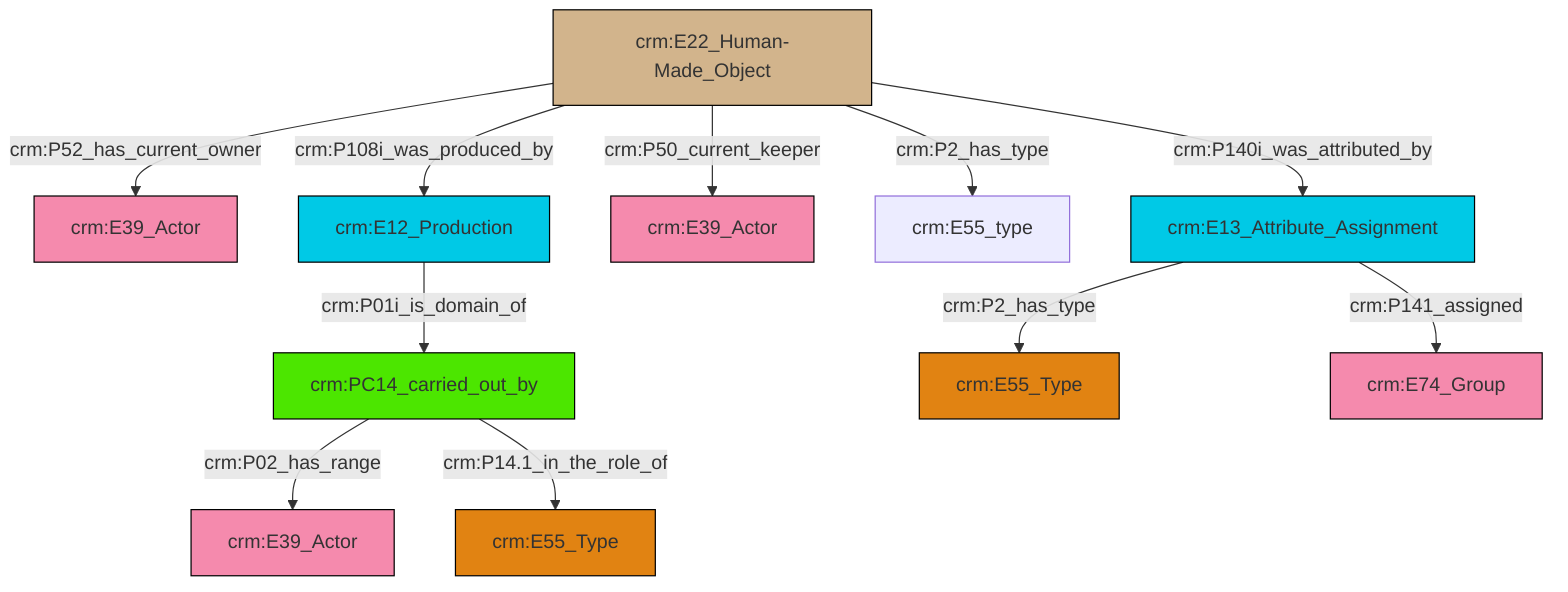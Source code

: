 graph TD
classDef Literal fill:#f2f2f2,stroke:#000000;
classDef CRM_Entity fill:#FFFFFF,stroke:#000000;
classDef Temporal_Entity fill:#00C9E6, stroke:#000000;
classDef Type fill:#E18312, stroke:#000000;
classDef Time-Span fill:#2C9C91, stroke:#000000;
classDef Appellation fill:#FFEB7F, stroke:#000000;
classDef Place fill:#008836, stroke:#000000;
classDef Persistent_Item fill:#B266B2, stroke:#000000;
classDef Conceptual_Object fill:#FFD700, stroke:#000000;
classDef Physical_Thing fill:#D2B48C, stroke:#000000;
classDef Actor fill:#f58aad, stroke:#000000;
classDef PC_Classes fill:#4ce600, stroke:#000000;
classDef Multi fill:#cccccc,stroke:#000000;

2["crm:E22_Human-Made_Object"]:::Physical_Thing -->|crm:P52_has_current_owner| 4["crm:E39_Actor"]:::Actor
2["crm:E22_Human-Made_Object"]:::Physical_Thing -->|crm:P108i_was_produced_by| 11["crm:E12_Production"]:::Temporal_Entity
2["crm:E22_Human-Made_Object"]:::Physical_Thing -->|crm:P50_current_keeper| 9["crm:E39_Actor"]:::Actor
2["crm:E22_Human-Made_Object"]:::Physical_Thing -->|crm:P2_has_type| 20["crm:E55_type"]:::Default
2["crm:E22_Human-Made_Object"]:::Physical_Thing -->|crm:P140i_was_attributed_by| 12["crm:E13_Attribute_Assignment"]:::Temporal_Entity
12["crm:E13_Attribute_Assignment"]:::Temporal_Entity -->|crm:P2_has_type| 0["crm:E55_Type"]:::Type
5["crm:PC14_carried_out_by"]:::PC_Classes -->|crm:P02_has_range| 7["crm:E39_Actor"]:::Actor
12["crm:E13_Attribute_Assignment"]:::Temporal_Entity -->|crm:P141_assigned| 14["crm:E74_Group"]:::Actor
5["crm:PC14_carried_out_by"]:::PC_Classes -->|crm:P14.1_in_the_role_of| 17["crm:E55_Type"]:::Type
11["crm:E12_Production"]:::Temporal_Entity -->|crm:P01i_is_domain_of| 5["crm:PC14_carried_out_by"]:::PC_Classes